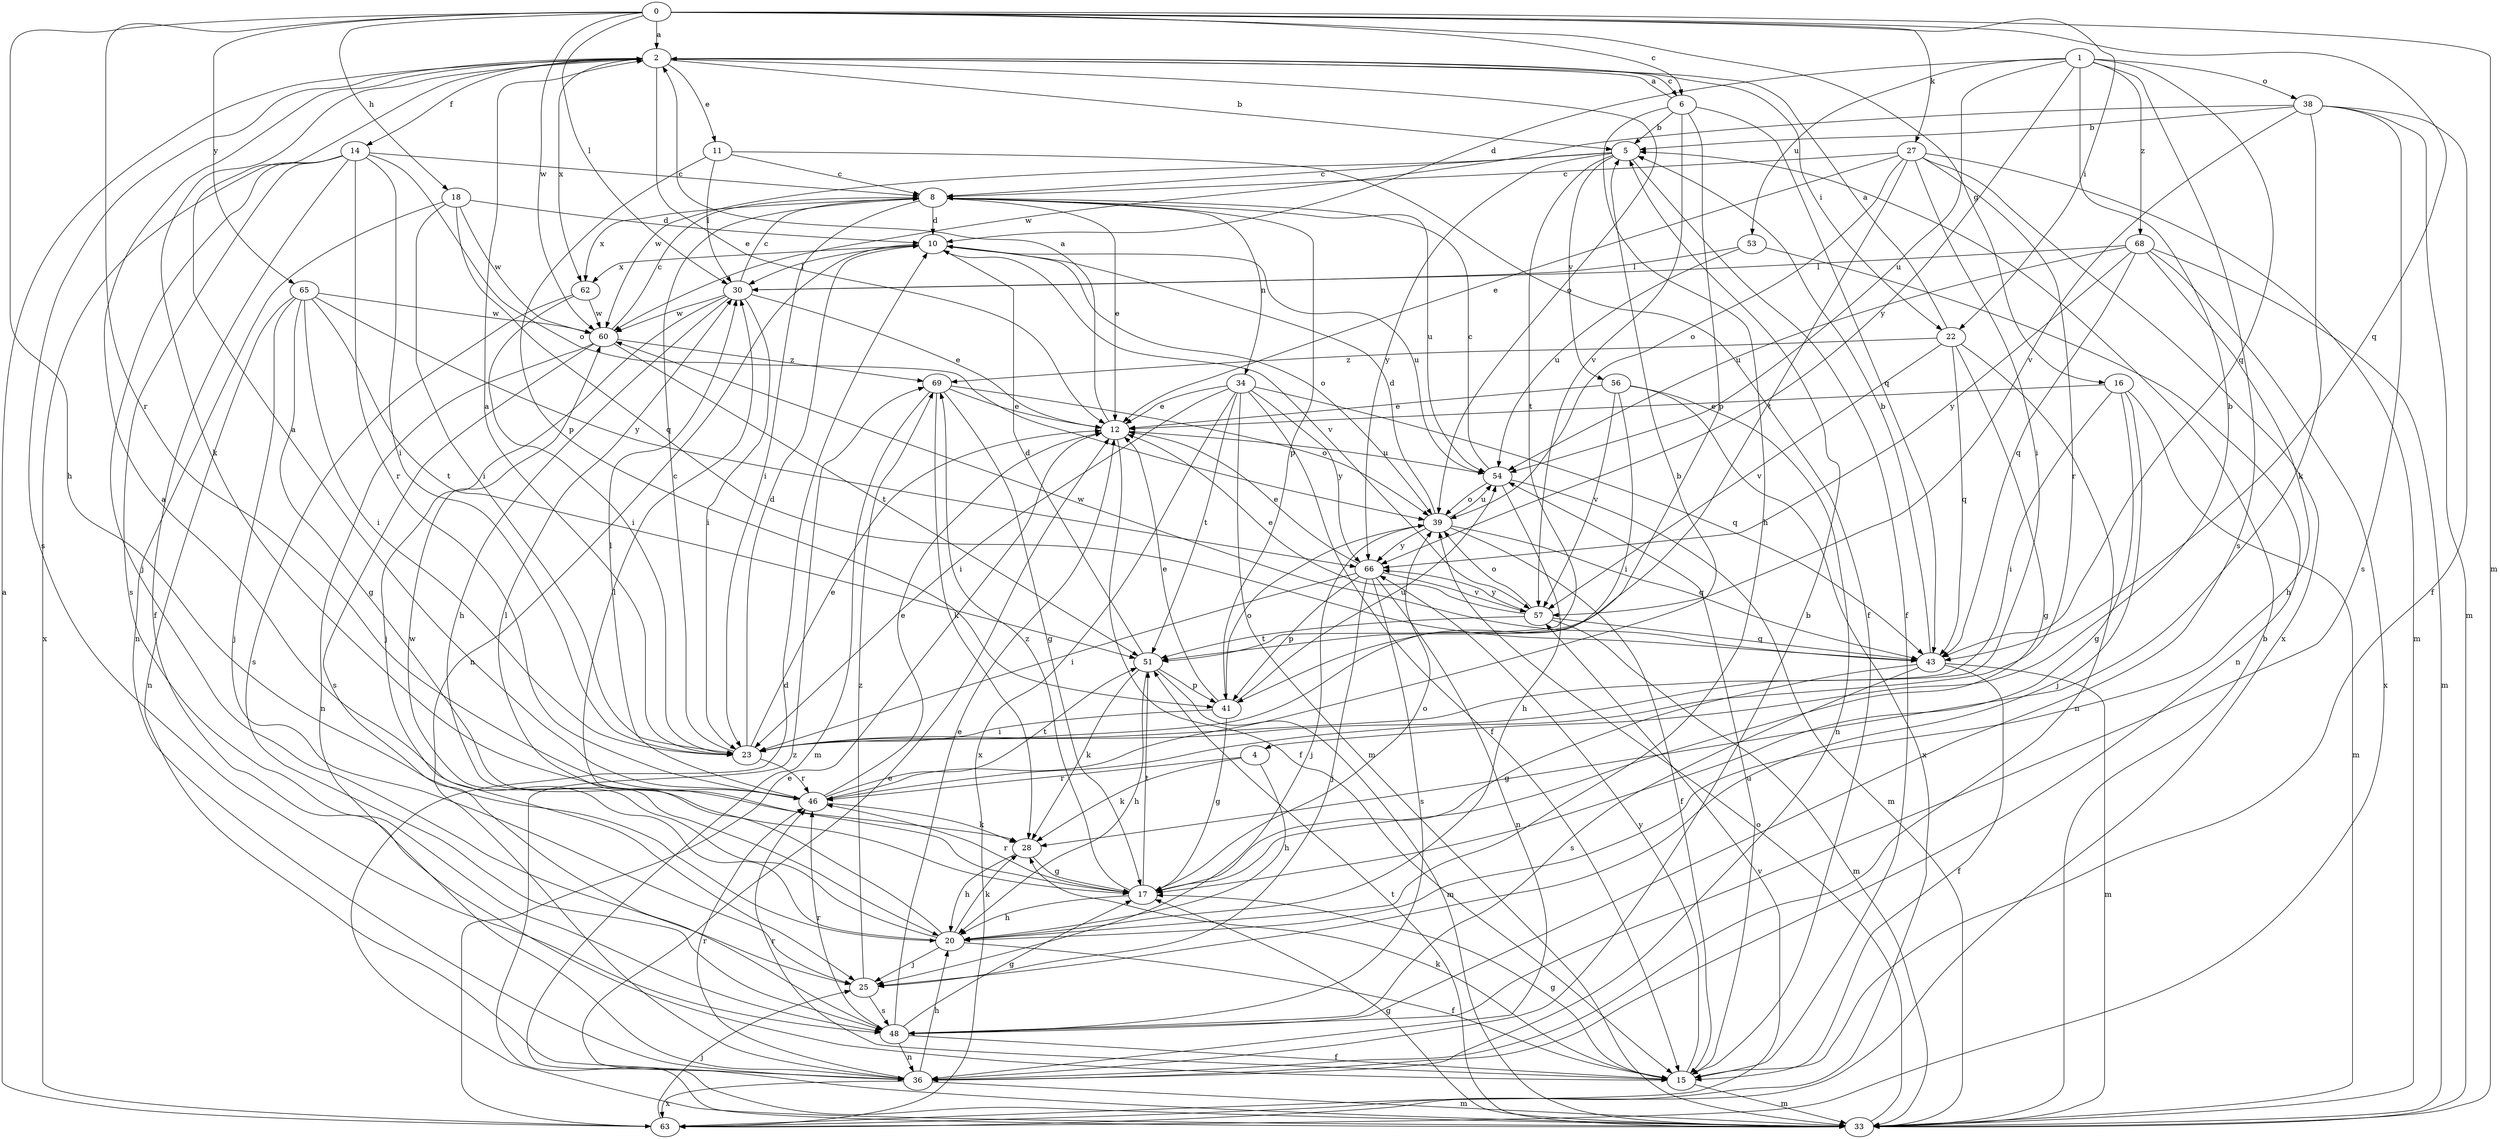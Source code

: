 strict digraph  {
0;
1;
2;
4;
5;
6;
8;
10;
11;
12;
14;
15;
16;
17;
18;
20;
22;
23;
25;
27;
28;
30;
33;
34;
36;
38;
39;
41;
43;
46;
48;
51;
53;
54;
56;
57;
60;
62;
63;
65;
66;
68;
69;
0 -> 2  [label=a];
0 -> 6  [label=c];
0 -> 16  [label=g];
0 -> 18  [label=h];
0 -> 20  [label=h];
0 -> 22  [label=i];
0 -> 27  [label=k];
0 -> 30  [label=l];
0 -> 33  [label=m];
0 -> 43  [label=q];
0 -> 46  [label=r];
0 -> 60  [label=w];
0 -> 65  [label=y];
1 -> 4  [label=b];
1 -> 10  [label=d];
1 -> 38  [label=o];
1 -> 43  [label=q];
1 -> 48  [label=s];
1 -> 53  [label=u];
1 -> 54  [label=u];
1 -> 66  [label=y];
1 -> 68  [label=z];
2 -> 5  [label=b];
2 -> 6  [label=c];
2 -> 11  [label=e];
2 -> 12  [label=e];
2 -> 14  [label=f];
2 -> 22  [label=i];
2 -> 28  [label=k];
2 -> 39  [label=o];
2 -> 48  [label=s];
2 -> 62  [label=x];
4 -> 20  [label=h];
4 -> 28  [label=k];
4 -> 46  [label=r];
5 -> 8  [label=c];
5 -> 15  [label=f];
5 -> 51  [label=t];
5 -> 56  [label=v];
5 -> 60  [label=w];
5 -> 66  [label=y];
6 -> 2  [label=a];
6 -> 5  [label=b];
6 -> 20  [label=h];
6 -> 41  [label=p];
6 -> 43  [label=q];
6 -> 57  [label=v];
8 -> 10  [label=d];
8 -> 12  [label=e];
8 -> 23  [label=i];
8 -> 34  [label=n];
8 -> 41  [label=p];
8 -> 54  [label=u];
8 -> 62  [label=x];
10 -> 30  [label=l];
10 -> 36  [label=n];
10 -> 39  [label=o];
10 -> 54  [label=u];
10 -> 57  [label=v];
10 -> 62  [label=x];
11 -> 8  [label=c];
11 -> 15  [label=f];
11 -> 30  [label=l];
11 -> 41  [label=p];
12 -> 2  [label=a];
12 -> 15  [label=f];
12 -> 54  [label=u];
14 -> 8  [label=c];
14 -> 15  [label=f];
14 -> 23  [label=i];
14 -> 25  [label=j];
14 -> 39  [label=o];
14 -> 46  [label=r];
14 -> 48  [label=s];
14 -> 63  [label=x];
15 -> 17  [label=g];
15 -> 28  [label=k];
15 -> 33  [label=m];
15 -> 46  [label=r];
15 -> 54  [label=u];
15 -> 66  [label=y];
16 -> 12  [label=e];
16 -> 17  [label=g];
16 -> 23  [label=i];
16 -> 25  [label=j];
16 -> 33  [label=m];
17 -> 20  [label=h];
17 -> 30  [label=l];
17 -> 39  [label=o];
17 -> 46  [label=r];
17 -> 51  [label=t];
17 -> 69  [label=z];
18 -> 10  [label=d];
18 -> 23  [label=i];
18 -> 36  [label=n];
18 -> 43  [label=q];
18 -> 60  [label=w];
20 -> 2  [label=a];
20 -> 15  [label=f];
20 -> 25  [label=j];
20 -> 28  [label=k];
20 -> 30  [label=l];
20 -> 60  [label=w];
22 -> 2  [label=a];
22 -> 17  [label=g];
22 -> 36  [label=n];
22 -> 43  [label=q];
22 -> 57  [label=v];
22 -> 69  [label=z];
23 -> 2  [label=a];
23 -> 8  [label=c];
23 -> 10  [label=d];
23 -> 12  [label=e];
23 -> 46  [label=r];
25 -> 48  [label=s];
25 -> 69  [label=z];
27 -> 8  [label=c];
27 -> 12  [label=e];
27 -> 23  [label=i];
27 -> 33  [label=m];
27 -> 39  [label=o];
27 -> 46  [label=r];
27 -> 51  [label=t];
27 -> 63  [label=x];
28 -> 17  [label=g];
28 -> 20  [label=h];
30 -> 8  [label=c];
30 -> 12  [label=e];
30 -> 20  [label=h];
30 -> 23  [label=i];
30 -> 25  [label=j];
30 -> 60  [label=w];
33 -> 5  [label=b];
33 -> 10  [label=d];
33 -> 12  [label=e];
33 -> 17  [label=g];
33 -> 39  [label=o];
33 -> 51  [label=t];
33 -> 69  [label=z];
34 -> 12  [label=e];
34 -> 15  [label=f];
34 -> 23  [label=i];
34 -> 33  [label=m];
34 -> 43  [label=q];
34 -> 51  [label=t];
34 -> 63  [label=x];
34 -> 66  [label=y];
36 -> 5  [label=b];
36 -> 20  [label=h];
36 -> 33  [label=m];
36 -> 46  [label=r];
36 -> 63  [label=x];
38 -> 5  [label=b];
38 -> 15  [label=f];
38 -> 28  [label=k];
38 -> 33  [label=m];
38 -> 48  [label=s];
38 -> 57  [label=v];
38 -> 60  [label=w];
39 -> 10  [label=d];
39 -> 15  [label=f];
39 -> 25  [label=j];
39 -> 43  [label=q];
39 -> 54  [label=u];
39 -> 66  [label=y];
41 -> 12  [label=e];
41 -> 17  [label=g];
41 -> 23  [label=i];
41 -> 39  [label=o];
41 -> 54  [label=u];
43 -> 5  [label=b];
43 -> 15  [label=f];
43 -> 17  [label=g];
43 -> 33  [label=m];
43 -> 48  [label=s];
43 -> 60  [label=w];
46 -> 2  [label=a];
46 -> 5  [label=b];
46 -> 12  [label=e];
46 -> 28  [label=k];
46 -> 30  [label=l];
46 -> 51  [label=t];
48 -> 12  [label=e];
48 -> 15  [label=f];
48 -> 17  [label=g];
48 -> 36  [label=n];
48 -> 46  [label=r];
51 -> 10  [label=d];
51 -> 20  [label=h];
51 -> 28  [label=k];
51 -> 33  [label=m];
51 -> 41  [label=p];
53 -> 30  [label=l];
53 -> 36  [label=n];
53 -> 54  [label=u];
54 -> 8  [label=c];
54 -> 20  [label=h];
54 -> 33  [label=m];
54 -> 39  [label=o];
56 -> 12  [label=e];
56 -> 23  [label=i];
56 -> 36  [label=n];
56 -> 57  [label=v];
56 -> 63  [label=x];
57 -> 12  [label=e];
57 -> 33  [label=m];
57 -> 39  [label=o];
57 -> 43  [label=q];
57 -> 51  [label=t];
57 -> 66  [label=y];
60 -> 8  [label=c];
60 -> 36  [label=n];
60 -> 48  [label=s];
60 -> 51  [label=t];
60 -> 69  [label=z];
62 -> 23  [label=i];
62 -> 48  [label=s];
62 -> 60  [label=w];
63 -> 2  [label=a];
63 -> 12  [label=e];
63 -> 25  [label=j];
63 -> 57  [label=v];
65 -> 17  [label=g];
65 -> 23  [label=i];
65 -> 25  [label=j];
65 -> 36  [label=n];
65 -> 51  [label=t];
65 -> 60  [label=w];
65 -> 66  [label=y];
66 -> 12  [label=e];
66 -> 23  [label=i];
66 -> 25  [label=j];
66 -> 36  [label=n];
66 -> 41  [label=p];
66 -> 48  [label=s];
66 -> 57  [label=v];
68 -> 20  [label=h];
68 -> 30  [label=l];
68 -> 33  [label=m];
68 -> 43  [label=q];
68 -> 54  [label=u];
68 -> 63  [label=x];
68 -> 66  [label=y];
69 -> 12  [label=e];
69 -> 17  [label=g];
69 -> 28  [label=k];
69 -> 33  [label=m];
69 -> 39  [label=o];
}
